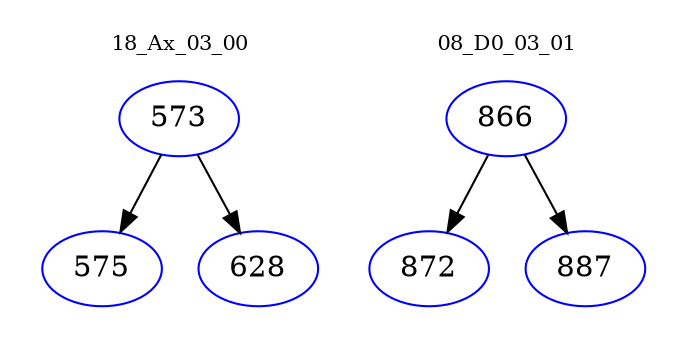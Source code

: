 digraph{
subgraph cluster_0 {
color = white
label = "18_Ax_03_00";
fontsize=10;
T0_573 [label="573", color="blue"]
T0_573 -> T0_575 [color="black"]
T0_575 [label="575", color="blue"]
T0_573 -> T0_628 [color="black"]
T0_628 [label="628", color="blue"]
}
subgraph cluster_1 {
color = white
label = "08_D0_03_01";
fontsize=10;
T1_866 [label="866", color="blue"]
T1_866 -> T1_872 [color="black"]
T1_872 [label="872", color="blue"]
T1_866 -> T1_887 [color="black"]
T1_887 [label="887", color="blue"]
}
}
